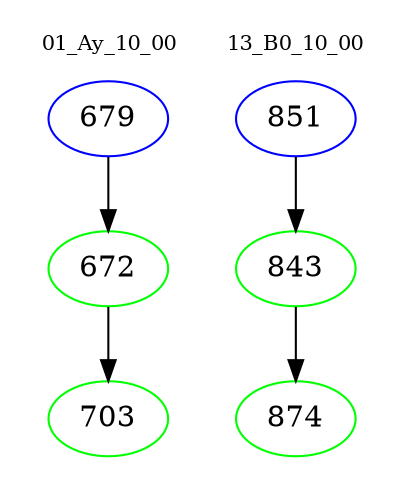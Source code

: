 digraph{
subgraph cluster_0 {
color = white
label = "01_Ay_10_00";
fontsize=10;
T0_679 [label="679", color="blue"]
T0_679 -> T0_672 [color="black"]
T0_672 [label="672", color="green"]
T0_672 -> T0_703 [color="black"]
T0_703 [label="703", color="green"]
}
subgraph cluster_1 {
color = white
label = "13_B0_10_00";
fontsize=10;
T1_851 [label="851", color="blue"]
T1_851 -> T1_843 [color="black"]
T1_843 [label="843", color="green"]
T1_843 -> T1_874 [color="black"]
T1_874 [label="874", color="green"]
}
}
